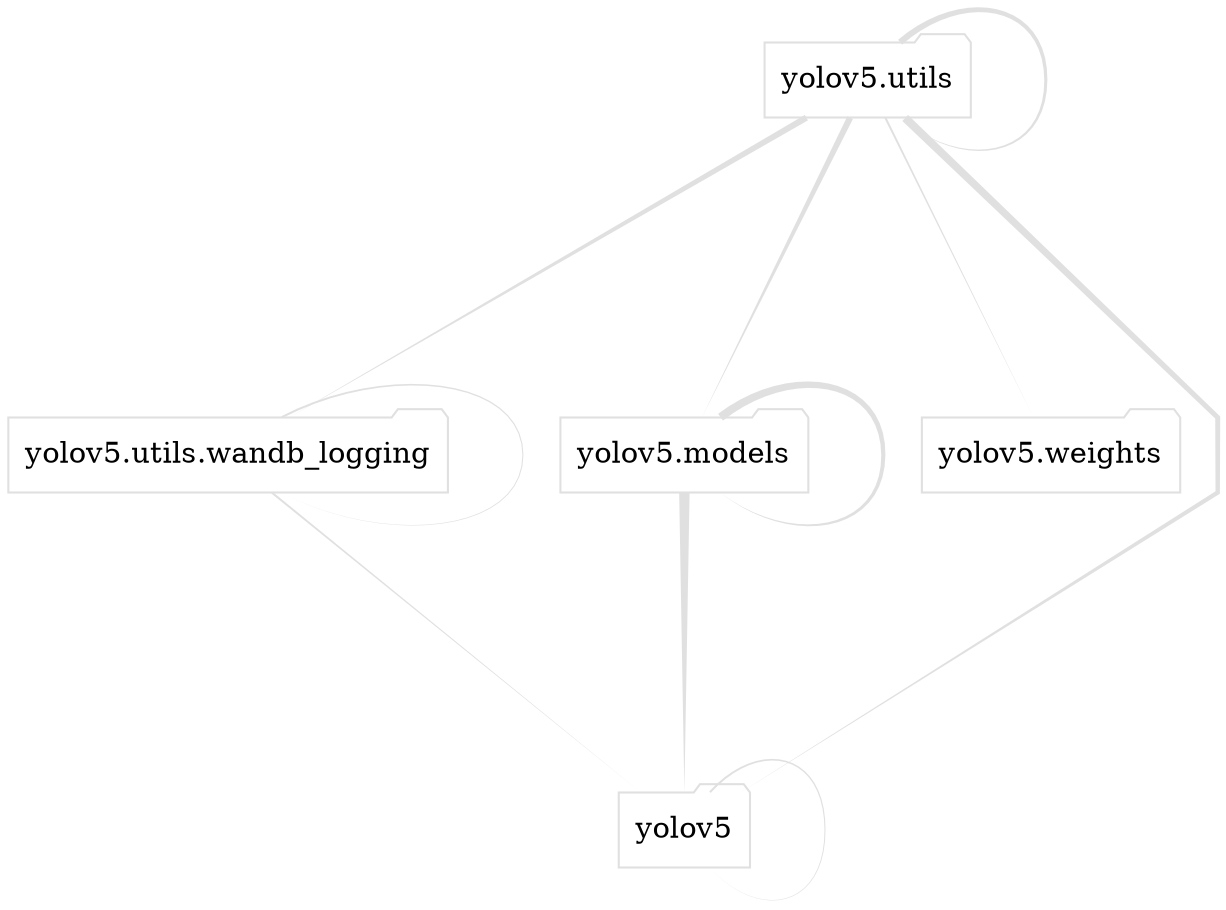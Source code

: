 digraph G{
concentrate="True"
fontsize=15;
style = "bold";
rankdir="TB";
fontname=Arial;
nodesep=0.5;

        overlap=False;
ranksep=2;
concentrate=False;
ordering=out;

        splines=polyline;
rank="max";
edge[arrowtail=none,style=tapered,penwidth=6,arrowhead=none,dir=forward,color="#a3d2ca"];
node [style="filled", fillcolor="white"];
node [style="filled", shape="folder", color="#dfe0df", bgcolor="#dfe0df"];
 "yolov5";
node [style="filled", shape="folder", color="#dfe0df", bgcolor="#dfe0df"];
 "yolov5.utils.wandb_logging";
node [style="filled", shape="folder", color="#dfe0df", bgcolor="#dfe0df"];
 "yolov5.models";
node [style="filled", shape="folder", color="#dfe0df", bgcolor="#dfe0df"];
 "yolov5.weights";
node [style="filled", shape="folder", color="#dfe0df", bgcolor="#dfe0df"];
 "yolov5.utils";
"yolov5.utils.wandb_logging" -> "yolov5.utils.wandb_logging" [penwidth=1color = "#dfe0df"];
"yolov5.utils.wandb_logging" -> "yolov5" [penwidth=1color = "#dfe0df"];
"yolov5.utils" -> "yolov5.utils.wandb_logging" [penwidth=3color = "#dfe0df"];
"yolov5.utils" -> "yolov5.utils" [penwidth=3color = "#dfe0df"];
"yolov5.utils" -> "yolov5.models" [penwidth=3color = "#dfe0df"];
"yolov5.utils" -> "yolov5.weights" [penwidth=1color = "#dfe0df"];
"yolov5.utils" -> "yolov5" [penwidth=4color = "#dfe0df"];
"yolov5.models" -> "yolov5.models" [penwidth=4color = "#dfe0df"];
"yolov5.models" -> "yolov5" [penwidth=5color = "#dfe0df"];
"yolov5" -> "yolov5" [penwidth=1color = "#dfe0df"];
}